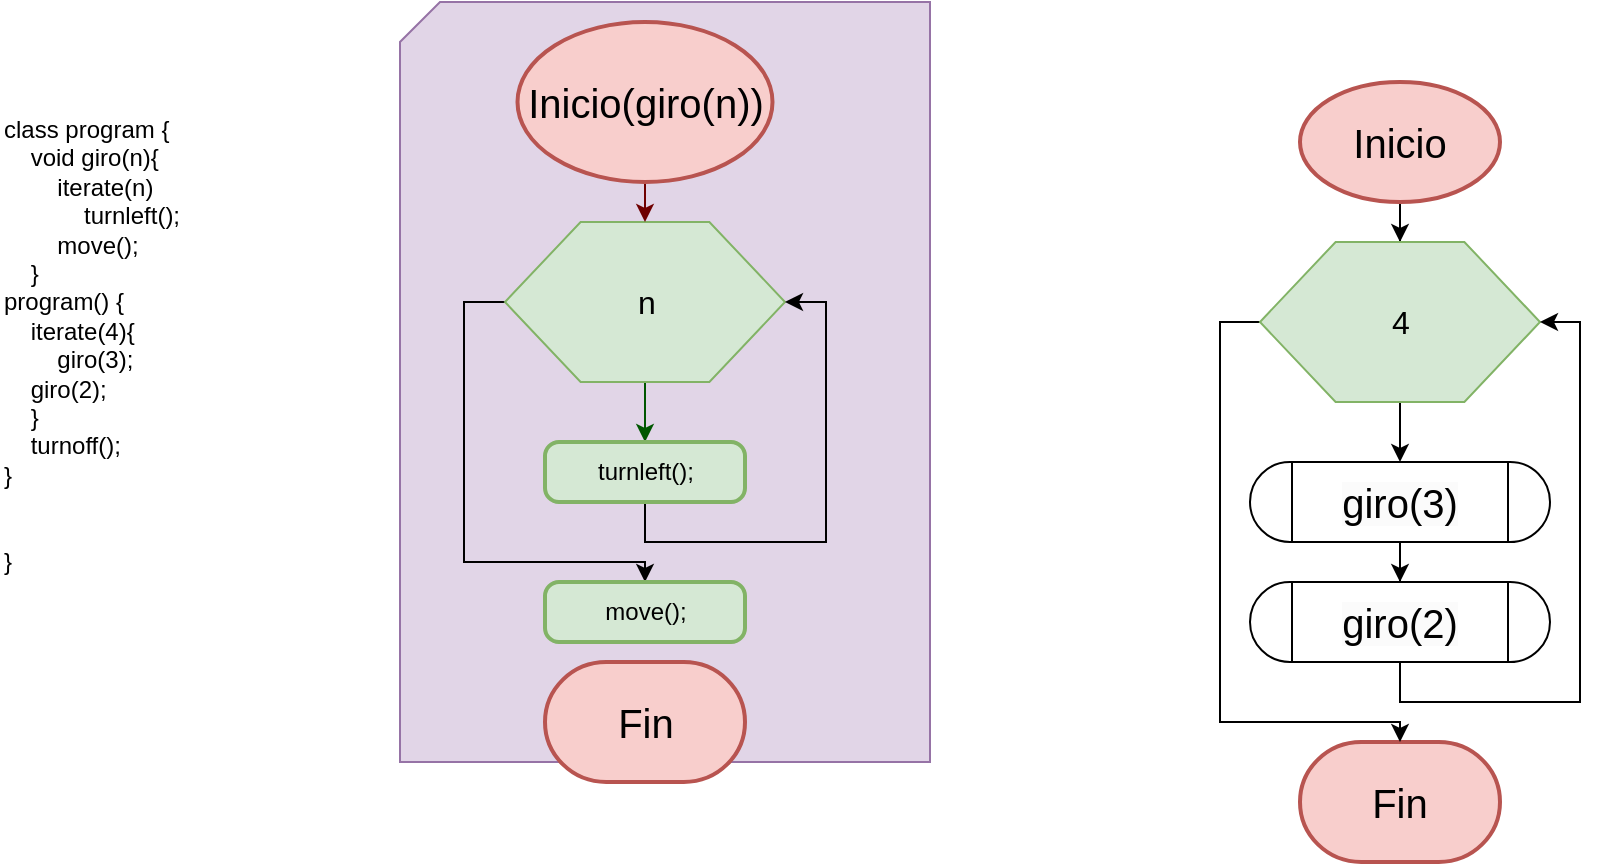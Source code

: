 <mxfile version="22.0.4" type="github">
  <diagram name="Página-1" id="9alcYB1nHGEDjvQ7U3ge">
    <mxGraphModel dx="1592" dy="1585" grid="1" gridSize="10" guides="1" tooltips="1" connect="1" arrows="1" fold="1" page="1" pageScale="1" pageWidth="827" pageHeight="1169" math="0" shadow="0">
      <root>
        <mxCell id="0" />
        <mxCell id="1" parent="0" />
        <mxCell id="-_7lDzmUn1rZop3MQa7E-1" value="class program {&#xa;    void giro(n){&#xa;        iterate(n)&#xa;            turnleft();&#xa;        move();&#xa;    }&#xa;program() {&#xa;    iterate(4){&#xa;        giro(3);&#xa;    giro(2);&#xa;    }&#xa;    turnoff();&#xa;}&#xa;&#xa;&#xa;}" style="text;whiteSpace=wrap;" vertex="1" parent="1">
          <mxGeometry x="-400" y="-420" width="120" height="250" as="geometry" />
        </mxCell>
        <mxCell id="-_7lDzmUn1rZop3MQa7E-2" value="" style="verticalLabelPosition=bottom;verticalAlign=top;html=1;shape=card;whiteSpace=wrap;size=20;arcSize=12;fillColor=#e1d5e7;strokeColor=#9673a6;" vertex="1" parent="1">
          <mxGeometry x="-200" y="-470" width="265" height="380" as="geometry" />
        </mxCell>
        <mxCell id="-_7lDzmUn1rZop3MQa7E-57" style="edgeStyle=orthogonalEdgeStyle;rounded=0;orthogonalLoop=1;jettySize=auto;html=1;exitX=0.5;exitY=1;exitDx=0;exitDy=0;exitPerimeter=0;" edge="1" parent="1" source="-_7lDzmUn1rZop3MQa7E-4" target="-_7lDzmUn1rZop3MQa7E-47">
          <mxGeometry relative="1" as="geometry" />
        </mxCell>
        <mxCell id="-_7lDzmUn1rZop3MQa7E-4" value="&lt;font style=&quot;font-size: 20px;&quot;&gt;Inicio&lt;/font&gt;" style="strokeWidth=2;html=1;shape=mxgraph.flowchart.start_1;whiteSpace=wrap;fillColor=#f8cecc;strokeColor=#b85450;" vertex="1" parent="1">
          <mxGeometry x="250" y="-430" width="100" height="60" as="geometry" />
        </mxCell>
        <mxCell id="-_7lDzmUn1rZop3MQa7E-5" value="&lt;font style=&quot;font-size: 20px;&quot;&gt;Fin&lt;/font&gt;" style="strokeWidth=2;html=1;shape=mxgraph.flowchart.terminator;whiteSpace=wrap;fillColor=#f8cecc;strokeColor=#b85450;" vertex="1" parent="1">
          <mxGeometry x="250" y="-100" width="100" height="60" as="geometry" />
        </mxCell>
        <mxCell id="-_7lDzmUn1rZop3MQa7E-6" style="edgeStyle=orthogonalEdgeStyle;rounded=0;orthogonalLoop=1;jettySize=auto;html=1;fillColor=#008a00;strokeColor=#005700;" edge="1" parent="1" source="-_7lDzmUn1rZop3MQa7E-7" target="-_7lDzmUn1rZop3MQa7E-9">
          <mxGeometry relative="1" as="geometry" />
        </mxCell>
        <mxCell id="-_7lDzmUn1rZop3MQa7E-64" style="edgeStyle=orthogonalEdgeStyle;rounded=0;orthogonalLoop=1;jettySize=auto;html=1;exitX=0;exitY=0.5;exitDx=0;exitDy=0;entryX=0.5;entryY=0;entryDx=0;entryDy=0;" edge="1" parent="1" source="-_7lDzmUn1rZop3MQa7E-7" target="-_7lDzmUn1rZop3MQa7E-63">
          <mxGeometry relative="1" as="geometry">
            <Array as="points">
              <mxPoint x="-168" y="-320" />
              <mxPoint x="-168" y="-190" />
              <mxPoint x="-78" y="-190" />
            </Array>
          </mxGeometry>
        </mxCell>
        <mxCell id="-_7lDzmUn1rZop3MQa7E-7" value="n" style="verticalLabelPosition=middle;verticalAlign=middle;html=1;shape=hexagon;perimeter=hexagonPerimeter2;arcSize=6;size=0.27;labelPosition=center;align=center;fillColor=#d5e8d4;strokeColor=#82b366;fontSize=16;" vertex="1" parent="1">
          <mxGeometry x="-147.5" y="-360" width="140" height="80" as="geometry" />
        </mxCell>
        <mxCell id="-_7lDzmUn1rZop3MQa7E-62" style="edgeStyle=orthogonalEdgeStyle;rounded=0;orthogonalLoop=1;jettySize=auto;html=1;exitX=0.5;exitY=1;exitDx=0;exitDy=0;entryX=1;entryY=0.5;entryDx=0;entryDy=0;" edge="1" parent="1" source="-_7lDzmUn1rZop3MQa7E-9" target="-_7lDzmUn1rZop3MQa7E-7">
          <mxGeometry relative="1" as="geometry">
            <Array as="points">
              <mxPoint x="-77" y="-200" />
              <mxPoint x="13" y="-200" />
              <mxPoint x="13" y="-320" />
            </Array>
          </mxGeometry>
        </mxCell>
        <mxCell id="-_7lDzmUn1rZop3MQa7E-9" value="turnleft();" style="rounded=1;whiteSpace=wrap;html=1;absoluteArcSize=1;arcSize=14;strokeWidth=2;fillColor=#d5e8d4;strokeColor=#82b366;fontSize=12;" vertex="1" parent="1">
          <mxGeometry x="-127.5" y="-250" width="100" height="30" as="geometry" />
        </mxCell>
        <mxCell id="-_7lDzmUn1rZop3MQa7E-12" style="edgeStyle=orthogonalEdgeStyle;rounded=0;orthogonalLoop=1;jettySize=auto;html=1;exitX=0.5;exitY=1;exitDx=0;exitDy=0;exitPerimeter=0;fillColor=#a20025;strokeColor=#6F0000;" edge="1" parent="1" source="-_7lDzmUn1rZop3MQa7E-13">
          <mxGeometry relative="1" as="geometry">
            <mxPoint x="-77.5" y="-360" as="targetPoint" />
          </mxGeometry>
        </mxCell>
        <mxCell id="-_7lDzmUn1rZop3MQa7E-13" value="&lt;font style=&quot;font-size: 20px;&quot;&gt;Inicio(giro(n))&lt;/font&gt;" style="strokeWidth=2;html=1;shape=mxgraph.flowchart.start_1;whiteSpace=wrap;fillColor=#f8cecc;strokeColor=#b85450;" vertex="1" parent="1">
          <mxGeometry x="-141.25" y="-460" width="127.5" height="80" as="geometry" />
        </mxCell>
        <mxCell id="-_7lDzmUn1rZop3MQa7E-14" value="&lt;font style=&quot;font-size: 20px;&quot;&gt;Fin&lt;/font&gt;" style="strokeWidth=2;html=1;shape=mxgraph.flowchart.terminator;whiteSpace=wrap;fillColor=#f8cecc;strokeColor=#b85450;" vertex="1" parent="1">
          <mxGeometry x="-127.5" y="-140" width="100" height="60" as="geometry" />
        </mxCell>
        <mxCell id="-_7lDzmUn1rZop3MQa7E-50" style="edgeStyle=orthogonalEdgeStyle;rounded=0;orthogonalLoop=1;jettySize=auto;html=1;exitX=0.5;exitY=1;exitDx=0;exitDy=0;entryX=0.5;entryY=0;entryDx=0;entryDy=0;" edge="1" parent="1" source="-_7lDzmUn1rZop3MQa7E-47" target="-_7lDzmUn1rZop3MQa7E-48">
          <mxGeometry relative="1" as="geometry" />
        </mxCell>
        <mxCell id="-_7lDzmUn1rZop3MQa7E-56" style="edgeStyle=orthogonalEdgeStyle;rounded=0;orthogonalLoop=1;jettySize=auto;html=1;exitX=0;exitY=0.5;exitDx=0;exitDy=0;" edge="1" parent="1" source="-_7lDzmUn1rZop3MQa7E-47" target="-_7lDzmUn1rZop3MQa7E-5">
          <mxGeometry relative="1" as="geometry">
            <Array as="points">
              <mxPoint x="210" y="-310" />
              <mxPoint x="210" y="-110" />
              <mxPoint x="300" y="-110" />
            </Array>
          </mxGeometry>
        </mxCell>
        <mxCell id="-_7lDzmUn1rZop3MQa7E-47" value="4" style="verticalLabelPosition=middle;verticalAlign=middle;html=1;shape=hexagon;perimeter=hexagonPerimeter2;arcSize=6;size=0.27;labelPosition=center;align=center;fillColor=#d5e8d4;strokeColor=#82b366;fontSize=16;" vertex="1" parent="1">
          <mxGeometry x="230" y="-350" width="140" height="80" as="geometry" />
        </mxCell>
        <mxCell id="-_7lDzmUn1rZop3MQa7E-54" style="edgeStyle=orthogonalEdgeStyle;rounded=0;orthogonalLoop=1;jettySize=auto;html=1;exitX=0.5;exitY=1;exitDx=0;exitDy=0;" edge="1" parent="1" source="-_7lDzmUn1rZop3MQa7E-48" target="-_7lDzmUn1rZop3MQa7E-49">
          <mxGeometry relative="1" as="geometry" />
        </mxCell>
        <mxCell id="-_7lDzmUn1rZop3MQa7E-48" value="&lt;span style=&quot;color: rgb(0, 0, 0); font-family: Helvetica; font-size: 20px; font-style: normal; font-variant-ligatures: normal; font-variant-caps: normal; font-weight: 400; letter-spacing: normal; orphans: 2; text-align: center; text-indent: 0px; text-transform: none; widows: 2; word-spacing: 0px; -webkit-text-stroke-width: 0px; background-color: rgb(251, 251, 251); text-decoration-thickness: initial; text-decoration-style: initial; text-decoration-color: initial; float: none; display: inline !important;&quot;&gt;giro(3)&lt;/span&gt;" style="verticalLabelPosition=middle;verticalAlign=middle;html=1;shape=process;whiteSpace=wrap;rounded=1;size=0.14;arcSize=50;labelPosition=center;align=center;" vertex="1" parent="1">
          <mxGeometry x="225" y="-240" width="150" height="40" as="geometry" />
        </mxCell>
        <mxCell id="-_7lDzmUn1rZop3MQa7E-55" style="edgeStyle=orthogonalEdgeStyle;rounded=0;orthogonalLoop=1;jettySize=auto;html=1;exitX=0.5;exitY=1;exitDx=0;exitDy=0;entryX=1;entryY=0.5;entryDx=0;entryDy=0;" edge="1" parent="1" source="-_7lDzmUn1rZop3MQa7E-49" target="-_7lDzmUn1rZop3MQa7E-47">
          <mxGeometry relative="1" as="geometry">
            <Array as="points">
              <mxPoint x="300" y="-120" />
              <mxPoint x="390" y="-120" />
              <mxPoint x="390" y="-310" />
            </Array>
          </mxGeometry>
        </mxCell>
        <mxCell id="-_7lDzmUn1rZop3MQa7E-49" value="&lt;span style=&quot;color: rgb(0, 0, 0); font-family: Helvetica; font-size: 20px; font-style: normal; font-variant-ligatures: normal; font-variant-caps: normal; font-weight: 400; letter-spacing: normal; orphans: 2; text-align: center; text-indent: 0px; text-transform: none; widows: 2; word-spacing: 0px; -webkit-text-stroke-width: 0px; background-color: rgb(251, 251, 251); text-decoration-thickness: initial; text-decoration-style: initial; text-decoration-color: initial; float: none; display: inline !important;&quot;&gt;giro(2)&lt;/span&gt;" style="verticalLabelPosition=middle;verticalAlign=middle;html=1;shape=process;whiteSpace=wrap;rounded=1;size=0.14;arcSize=50;labelPosition=center;align=center;" vertex="1" parent="1">
          <mxGeometry x="225" y="-180" width="150" height="40" as="geometry" />
        </mxCell>
        <mxCell id="-_7lDzmUn1rZop3MQa7E-63" value="move();" style="rounded=1;whiteSpace=wrap;html=1;absoluteArcSize=1;arcSize=14;strokeWidth=2;fillColor=#d5e8d4;strokeColor=#82b366;fontSize=12;" vertex="1" parent="1">
          <mxGeometry x="-127.5" y="-180" width="100" height="30" as="geometry" />
        </mxCell>
      </root>
    </mxGraphModel>
  </diagram>
</mxfile>
